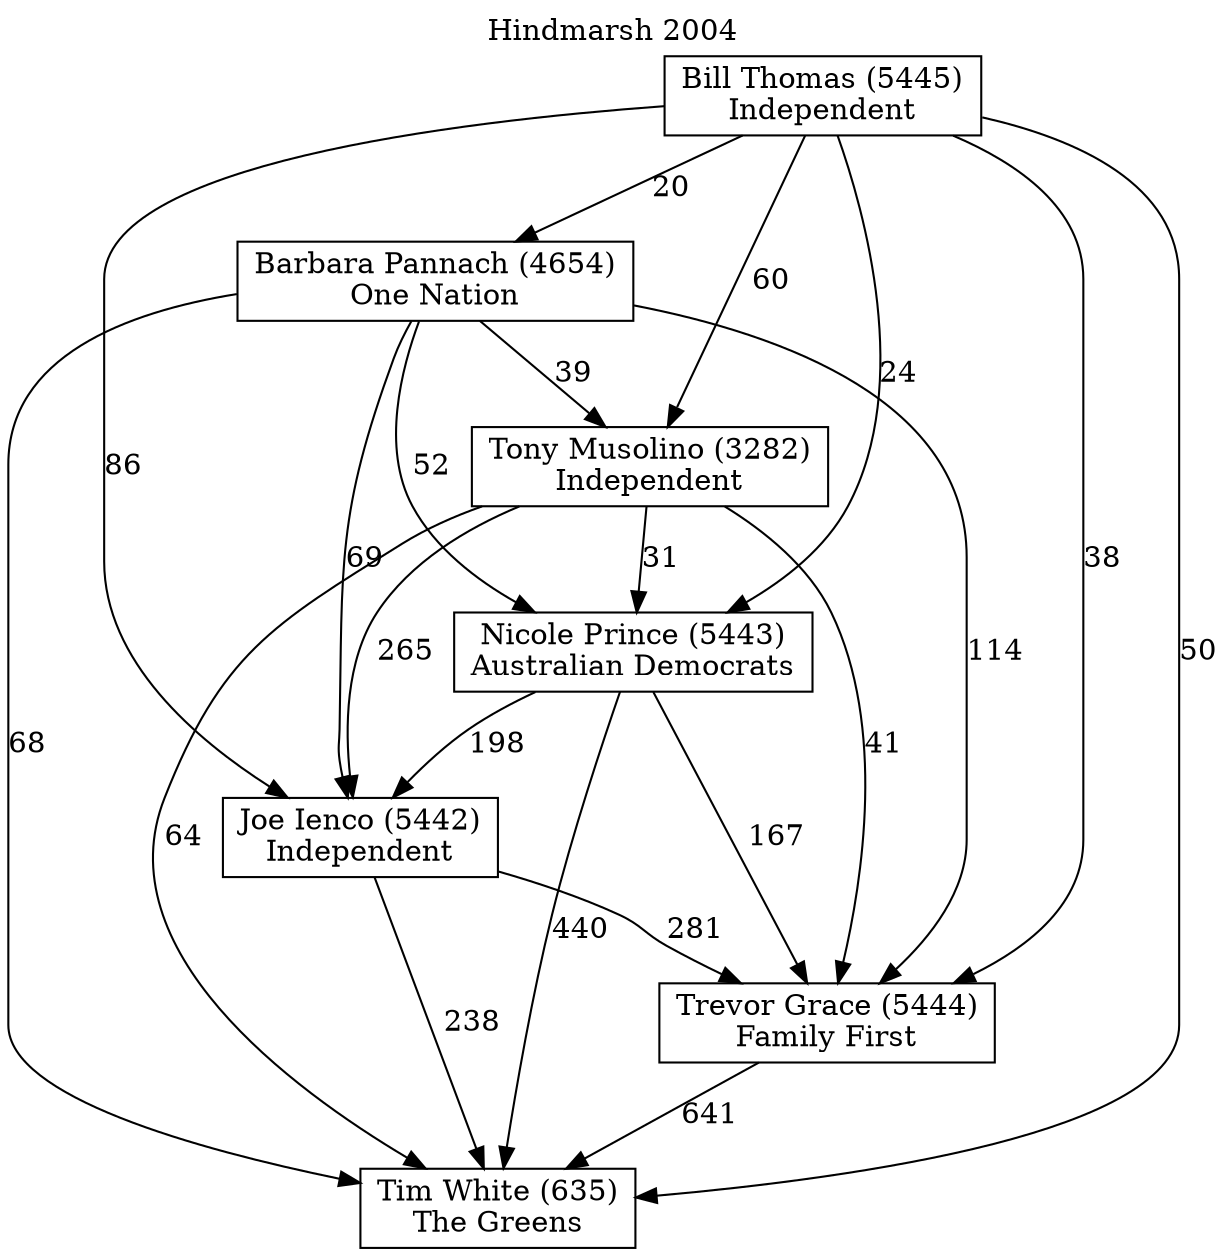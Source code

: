 // House preference flow
digraph "Tim White (635)_Hindmarsh_2004" {
	graph [label="Hindmarsh 2004" labelloc=t mclimit=10]
	node [shape=box]
	"Barbara Pannach (4654)" [label="Barbara Pannach (4654)
One Nation"]
	"Bill Thomas (5445)" [label="Bill Thomas (5445)
Independent"]
	"Joe Ienco (5442)" [label="Joe Ienco (5442)
Independent"]
	"Nicole Prince (5443)" [label="Nicole Prince (5443)
Australian Democrats"]
	"Tim White (635)" [label="Tim White (635)
The Greens"]
	"Tony Musolino (3282)" [label="Tony Musolino (3282)
Independent"]
	"Trevor Grace (5444)" [label="Trevor Grace (5444)
Family First"]
	"Barbara Pannach (4654)" -> "Joe Ienco (5442)" [label=69]
	"Barbara Pannach (4654)" -> "Nicole Prince (5443)" [label=52]
	"Barbara Pannach (4654)" -> "Tim White (635)" [label=68]
	"Barbara Pannach (4654)" -> "Tony Musolino (3282)" [label=39]
	"Barbara Pannach (4654)" -> "Trevor Grace (5444)" [label=114]
	"Bill Thomas (5445)" -> "Barbara Pannach (4654)" [label=20]
	"Bill Thomas (5445)" -> "Joe Ienco (5442)" [label=86]
	"Bill Thomas (5445)" -> "Nicole Prince (5443)" [label=24]
	"Bill Thomas (5445)" -> "Tim White (635)" [label=50]
	"Bill Thomas (5445)" -> "Tony Musolino (3282)" [label=60]
	"Bill Thomas (5445)" -> "Trevor Grace (5444)" [label=38]
	"Joe Ienco (5442)" -> "Tim White (635)" [label=238]
	"Joe Ienco (5442)" -> "Trevor Grace (5444)" [label=281]
	"Nicole Prince (5443)" -> "Joe Ienco (5442)" [label=198]
	"Nicole Prince (5443)" -> "Tim White (635)" [label=440]
	"Nicole Prince (5443)" -> "Trevor Grace (5444)" [label=167]
	"Tony Musolino (3282)" -> "Joe Ienco (5442)" [label=265]
	"Tony Musolino (3282)" -> "Nicole Prince (5443)" [label=31]
	"Tony Musolino (3282)" -> "Tim White (635)" [label=64]
	"Tony Musolino (3282)" -> "Trevor Grace (5444)" [label=41]
	"Trevor Grace (5444)" -> "Tim White (635)" [label=641]
}
